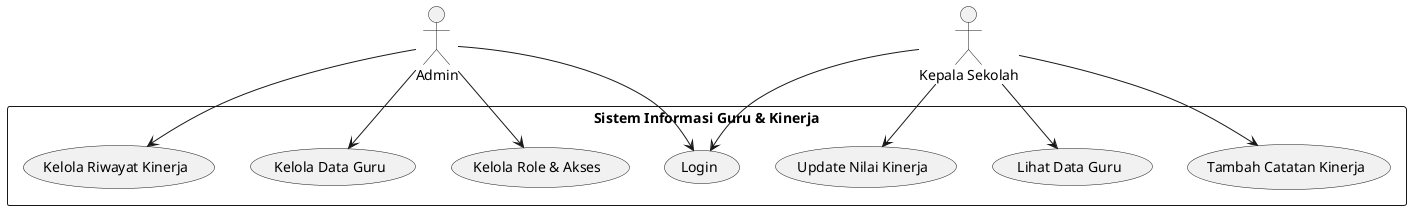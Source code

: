 @startuml
actor Admin
actor "Kepala Sekolah" as Kepsek

rectangle "Sistem Informasi Guru & Kinerja" {
    Admin --> (Login)
    Kepsek --> (Login)

    Admin --> (Kelola Data Guru)
    Admin --> (Kelola Riwayat Kinerja)
    Admin --> (Kelola Role & Akses)

    Kepsek --> (Lihat Data Guru)
    Kepsek --> (Update Nilai Kinerja)
    Kepsek --> (Tambah Catatan Kinerja)
}

@enduml